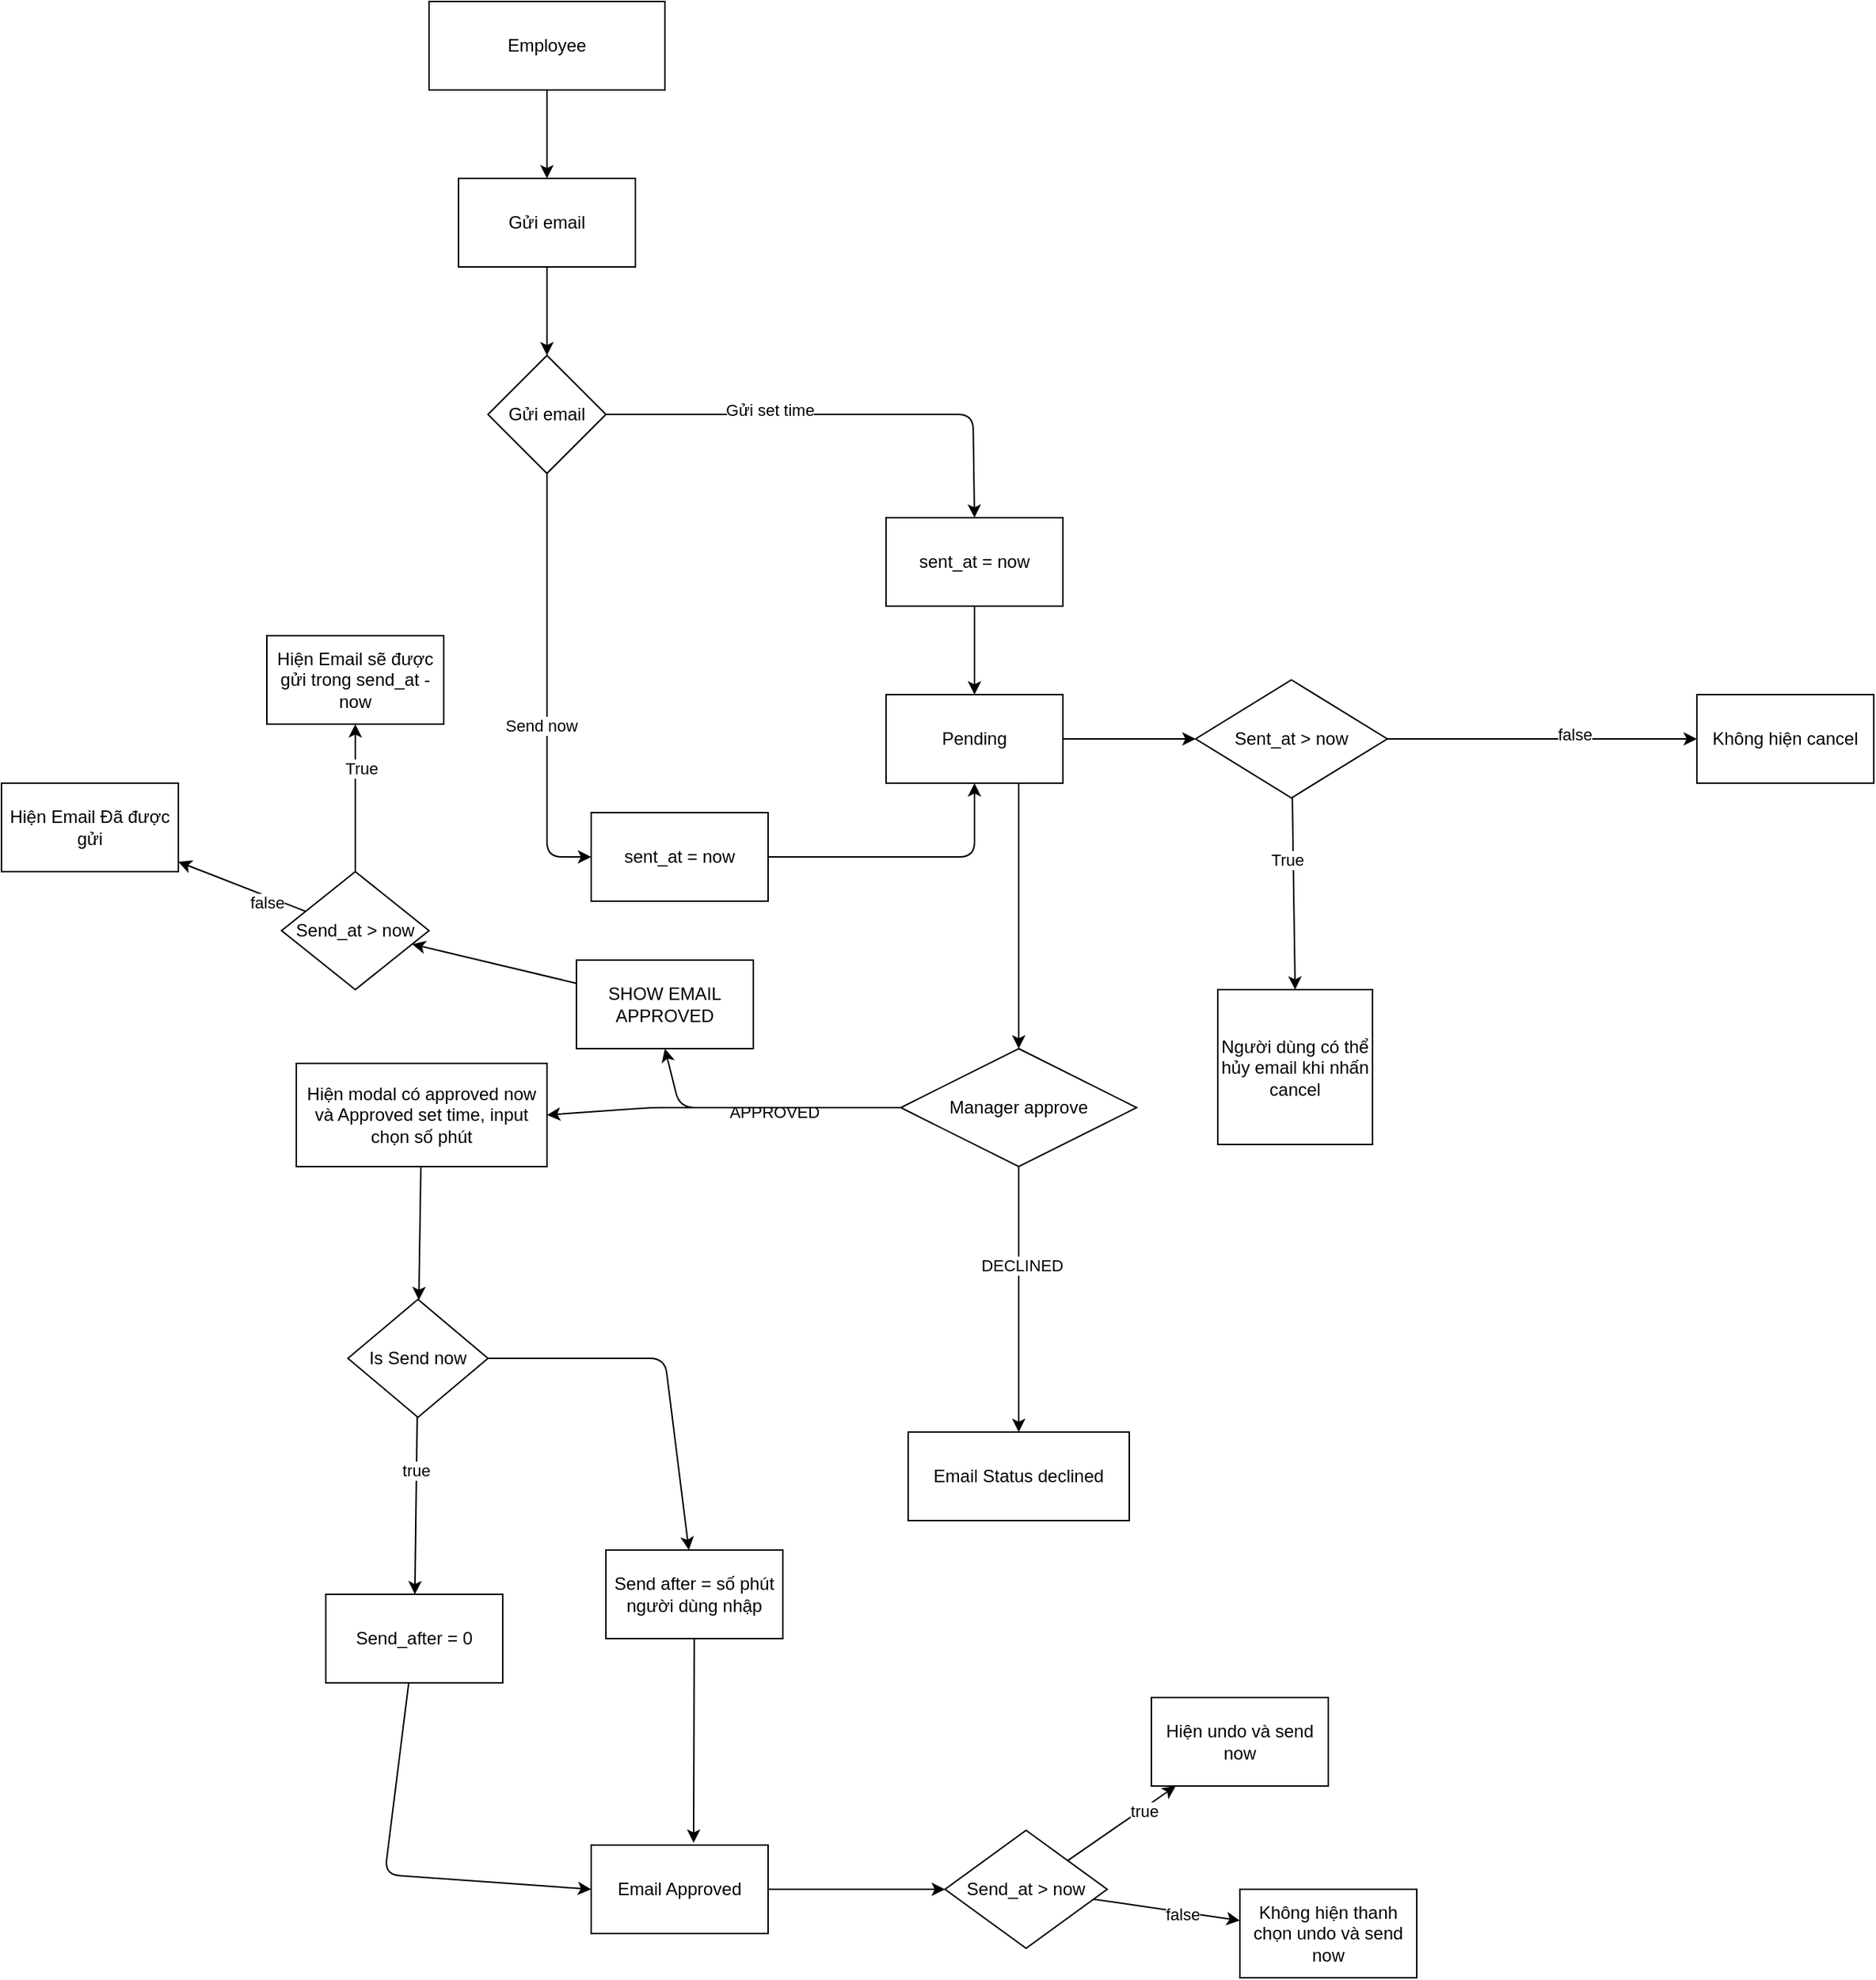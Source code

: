 <mxfile>
    <diagram id="OUF3Tba1tC0PUzbalyhK" name="Page-1">
        <mxGraphModel dx="5089" dy="1397" grid="1" gridSize="10" guides="1" tooltips="1" connect="1" arrows="1" fold="1" page="1" pageScale="1" pageWidth="3300" pageHeight="4681" math="0" shadow="0">
            <root>
                <mxCell id="0"/>
                <mxCell id="1" parent="0"/>
                <mxCell id="12" style="edgeStyle=none;html=1;entryX=0.5;entryY=0;entryDx=0;entryDy=0;" parent="1" source="2" target="3" edge="1">
                    <mxGeometry relative="1" as="geometry"/>
                </mxCell>
                <mxCell id="2" value="Employee" style="rounded=0;whiteSpace=wrap;html=1;" parent="1" vertex="1">
                    <mxGeometry x="170" y="280" width="160" height="60" as="geometry"/>
                </mxCell>
                <mxCell id="13" style="edgeStyle=none;html=1;entryX=0.5;entryY=0;entryDx=0;entryDy=0;" parent="1" source="3" target="9" edge="1">
                    <mxGeometry relative="1" as="geometry"/>
                </mxCell>
                <mxCell id="3" value="Gửi email" style="rounded=0;whiteSpace=wrap;html=1;" parent="1" vertex="1">
                    <mxGeometry x="190" y="400" width="120" height="60" as="geometry"/>
                </mxCell>
                <mxCell id="14" style="edgeStyle=none;html=1;entryX=0.5;entryY=0;entryDx=0;entryDy=0;" parent="1" source="9" target="24" edge="1">
                    <mxGeometry relative="1" as="geometry">
                        <mxPoint x="610" y="560" as="targetPoint"/>
                        <Array as="points">
                            <mxPoint x="539" y="560"/>
                        </Array>
                    </mxGeometry>
                </mxCell>
                <mxCell id="15" value="Gửi set time" style="edgeLabel;html=1;align=center;verticalAlign=middle;resizable=0;points=[];" parent="14" vertex="1" connectable="0">
                    <mxGeometry x="-0.304" y="3" relative="1" as="geometry">
                        <mxPoint as="offset"/>
                    </mxGeometry>
                </mxCell>
                <mxCell id="19" style="edgeStyle=none;html=1;exitX=0.5;exitY=1;exitDx=0;exitDy=0;entryX=0;entryY=0.5;entryDx=0;entryDy=0;" parent="1" source="9" target="22" edge="1">
                    <mxGeometry relative="1" as="geometry">
                        <mxPoint x="250.294" y="710" as="targetPoint"/>
                        <Array as="points">
                            <mxPoint x="250" y="860"/>
                        </Array>
                    </mxGeometry>
                </mxCell>
                <mxCell id="20" value="Send now&lt;br&gt;" style="edgeLabel;html=1;align=center;verticalAlign=middle;resizable=0;points=[];" parent="19" vertex="1" connectable="0">
                    <mxGeometry x="0.177" y="-4" relative="1" as="geometry">
                        <mxPoint as="offset"/>
                    </mxGeometry>
                </mxCell>
                <mxCell id="9" value="&lt;span&gt;Gửi email&lt;/span&gt;" style="rhombus;whiteSpace=wrap;html=1;" parent="1" vertex="1">
                    <mxGeometry x="210" y="520" width="80" height="80" as="geometry"/>
                </mxCell>
                <mxCell id="28" style="edgeStyle=none;html=1;entryX=0;entryY=0.5;entryDx=0;entryDy=0;" parent="1" source="21" target="27" edge="1">
                    <mxGeometry relative="1" as="geometry"/>
                </mxCell>
                <mxCell id="40" style="edgeStyle=none;html=1;exitX=0.75;exitY=1;exitDx=0;exitDy=0;entryX=0.5;entryY=0;entryDx=0;entryDy=0;" parent="1" source="21" target="42" edge="1">
                    <mxGeometry relative="1" as="geometry">
                        <mxPoint x="570.294" y="990" as="targetPoint"/>
                    </mxGeometry>
                </mxCell>
                <mxCell id="21" value="Pending" style="rounded=0;whiteSpace=wrap;html=1;" parent="1" vertex="1">
                    <mxGeometry x="480" y="750" width="120" height="60" as="geometry"/>
                </mxCell>
                <mxCell id="26" style="edgeStyle=none;html=1;exitX=1;exitY=0.5;exitDx=0;exitDy=0;entryX=0.5;entryY=1;entryDx=0;entryDy=0;" parent="1" source="22" target="21" edge="1">
                    <mxGeometry relative="1" as="geometry">
                        <Array as="points">
                            <mxPoint x="540" y="860"/>
                        </Array>
                    </mxGeometry>
                </mxCell>
                <mxCell id="22" value="sent_at = now" style="rounded=0;whiteSpace=wrap;html=1;" parent="1" vertex="1">
                    <mxGeometry x="280" y="830" width="120" height="60" as="geometry"/>
                </mxCell>
                <mxCell id="25" style="edgeStyle=none;html=1;" parent="1" source="24" target="21" edge="1">
                    <mxGeometry relative="1" as="geometry"/>
                </mxCell>
                <mxCell id="24" value="sent_at = now" style="rounded=0;whiteSpace=wrap;html=1;" parent="1" vertex="1">
                    <mxGeometry x="480" y="630" width="120" height="60" as="geometry"/>
                </mxCell>
                <mxCell id="30" style="edgeStyle=none;html=1;entryX=0.5;entryY=0;entryDx=0;entryDy=0;" parent="1" source="27" target="32" edge="1">
                    <mxGeometry relative="1" as="geometry">
                        <mxPoint x="755" y="1041.882" as="targetPoint"/>
                    </mxGeometry>
                </mxCell>
                <mxCell id="31" value="True" style="edgeLabel;html=1;align=center;verticalAlign=middle;resizable=0;points=[];" parent="30" vertex="1" connectable="0">
                    <mxGeometry x="-0.355" y="-4" relative="1" as="geometry">
                        <mxPoint as="offset"/>
                    </mxGeometry>
                </mxCell>
                <mxCell id="33" style="edgeStyle=none;html=1;" parent="1" source="27" edge="1">
                    <mxGeometry relative="1" as="geometry">
                        <mxPoint x="1030" y="780" as="targetPoint"/>
                    </mxGeometry>
                </mxCell>
                <mxCell id="34" value="false" style="edgeLabel;html=1;align=center;verticalAlign=middle;resizable=0;points=[];" parent="33" vertex="1" connectable="0">
                    <mxGeometry x="0.209" y="3" relative="1" as="geometry">
                        <mxPoint as="offset"/>
                    </mxGeometry>
                </mxCell>
                <mxCell id="27" value="Sent_at &amp;gt; now" style="rhombus;whiteSpace=wrap;html=1;" parent="1" vertex="1">
                    <mxGeometry x="690" y="740" width="130" height="80" as="geometry"/>
                </mxCell>
                <mxCell id="32" value="Người dùng có thể hủy email khi nhấn cancel" style="whiteSpace=wrap;html=1;aspect=fixed;" parent="1" vertex="1">
                    <mxGeometry x="705" y="950" width="105" height="105" as="geometry"/>
                </mxCell>
                <mxCell id="35" value="Không hiện cancel" style="rounded=0;whiteSpace=wrap;html=1;" parent="1" vertex="1">
                    <mxGeometry x="1030" y="750" width="120" height="60" as="geometry"/>
                </mxCell>
                <mxCell id="43" style="edgeStyle=none;html=1;entryX=1;entryY=0.5;entryDx=0;entryDy=0;" parent="1" source="42" target="47" edge="1">
                    <mxGeometry relative="1" as="geometry">
                        <mxPoint x="260" y="1030" as="targetPoint"/>
                        <Array as="points">
                            <mxPoint x="350" y="1030"/>
                            <mxPoint x="320" y="1030"/>
                        </Array>
                    </mxGeometry>
                </mxCell>
                <mxCell id="44" value="APPROVED" style="edgeLabel;html=1;align=center;verticalAlign=middle;resizable=0;points=[];" parent="43" vertex="1" connectable="0">
                    <mxGeometry x="-0.282" y="3" relative="1" as="geometry">
                        <mxPoint as="offset"/>
                    </mxGeometry>
                </mxCell>
                <mxCell id="45" style="edgeStyle=none;html=1;entryX=0.5;entryY=0;entryDx=0;entryDy=0;" parent="1" source="42" target="48" edge="1">
                    <mxGeometry relative="1" as="geometry">
                        <mxPoint x="570" y="1230" as="targetPoint"/>
                    </mxGeometry>
                </mxCell>
                <mxCell id="46" value="DECLINED" style="edgeLabel;html=1;align=center;verticalAlign=middle;resizable=0;points=[];" parent="45" vertex="1" connectable="0">
                    <mxGeometry x="-0.263" y="2" relative="1" as="geometry">
                        <mxPoint as="offset"/>
                    </mxGeometry>
                </mxCell>
                <mxCell id="77" style="edgeStyle=none;html=1;entryX=0.5;entryY=1;entryDx=0;entryDy=0;" parent="1" source="42" target="75" edge="1">
                    <mxGeometry relative="1" as="geometry">
                        <Array as="points">
                            <mxPoint x="340" y="1030"/>
                        </Array>
                    </mxGeometry>
                </mxCell>
                <mxCell id="42" value="Manager approve" style="rhombus;whiteSpace=wrap;html=1;" parent="1" vertex="1">
                    <mxGeometry x="490" y="990" width="160" height="80" as="geometry"/>
                </mxCell>
                <mxCell id="52" style="edgeStyle=none;html=1;" parent="1" source="47" target="53" edge="1">
                    <mxGeometry relative="1" as="geometry">
                        <mxPoint x="165" y="1310" as="targetPoint"/>
                    </mxGeometry>
                </mxCell>
                <mxCell id="47" value="Hiện modal có approved now&lt;br&gt;và Approved set time, input chọn số phút" style="rounded=0;whiteSpace=wrap;html=1;" parent="1" vertex="1">
                    <mxGeometry x="80" y="1000" width="170" height="70" as="geometry"/>
                </mxCell>
                <mxCell id="48" value="Email Status declined" style="rounded=0;whiteSpace=wrap;html=1;" parent="1" vertex="1">
                    <mxGeometry x="495" y="1250" width="150" height="60" as="geometry"/>
                </mxCell>
                <mxCell id="54" style="edgeStyle=none;html=1;" parent="1" source="53" target="56" edge="1">
                    <mxGeometry relative="1" as="geometry">
                        <mxPoint x="160" y="1390" as="targetPoint"/>
                    </mxGeometry>
                </mxCell>
                <mxCell id="55" value="true" style="edgeLabel;html=1;align=center;verticalAlign=middle;resizable=0;points=[];" parent="54" vertex="1" connectable="0">
                    <mxGeometry x="-0.396" y="-1" relative="1" as="geometry">
                        <mxPoint as="offset"/>
                    </mxGeometry>
                </mxCell>
                <mxCell id="57" style="edgeStyle=none;html=1;" parent="1" source="53" target="58" edge="1">
                    <mxGeometry relative="1" as="geometry">
                        <mxPoint x="350" y="1360" as="targetPoint"/>
                        <Array as="points">
                            <mxPoint x="330" y="1200"/>
                        </Array>
                    </mxGeometry>
                </mxCell>
                <mxCell id="53" value="Is Send now" style="rhombus;whiteSpace=wrap;html=1;" parent="1" vertex="1">
                    <mxGeometry x="115" y="1160" width="95" height="80" as="geometry"/>
                </mxCell>
                <mxCell id="60" style="edgeStyle=none;html=1;entryX=0;entryY=0.5;entryDx=0;entryDy=0;" parent="1" source="56" target="59" edge="1">
                    <mxGeometry relative="1" as="geometry">
                        <Array as="points">
                            <mxPoint x="140" y="1550"/>
                        </Array>
                    </mxGeometry>
                </mxCell>
                <mxCell id="56" value="Send_after = 0" style="rounded=0;whiteSpace=wrap;html=1;" parent="1" vertex="1">
                    <mxGeometry x="100" y="1360" width="120" height="60" as="geometry"/>
                </mxCell>
                <mxCell id="61" style="edgeStyle=none;html=1;entryX=0.579;entryY=-0.025;entryDx=0;entryDy=0;entryPerimeter=0;" parent="1" source="58" target="59" edge="1">
                    <mxGeometry relative="1" as="geometry"/>
                </mxCell>
                <mxCell id="58" value="Send after = số phút người dùng nhập" style="rounded=0;whiteSpace=wrap;html=1;" parent="1" vertex="1">
                    <mxGeometry x="290" y="1330" width="120" height="60" as="geometry"/>
                </mxCell>
                <mxCell id="62" style="edgeStyle=none;html=1;" parent="1" source="59" target="63" edge="1">
                    <mxGeometry relative="1" as="geometry">
                        <mxPoint x="560" y="1560" as="targetPoint"/>
                    </mxGeometry>
                </mxCell>
                <mxCell id="59" value="Email Approved" style="rounded=0;whiteSpace=wrap;html=1;" parent="1" vertex="1">
                    <mxGeometry x="280" y="1530" width="120" height="60" as="geometry"/>
                </mxCell>
                <mxCell id="64" style="edgeStyle=none;html=1;" parent="1" source="63" target="67" edge="1">
                    <mxGeometry relative="1" as="geometry">
                        <mxPoint x="680" y="1480.345" as="targetPoint"/>
                    </mxGeometry>
                </mxCell>
                <mxCell id="65" value="true" style="edgeLabel;html=1;align=center;verticalAlign=middle;resizable=0;points=[];" parent="64" vertex="1" connectable="0">
                    <mxGeometry x="0.385" y="-1" relative="1" as="geometry">
                        <mxPoint as="offset"/>
                    </mxGeometry>
                </mxCell>
                <mxCell id="68" style="edgeStyle=none;html=1;" parent="1" source="63" target="70" edge="1">
                    <mxGeometry relative="1" as="geometry">
                        <mxPoint x="740" y="1620" as="targetPoint"/>
                    </mxGeometry>
                </mxCell>
                <mxCell id="69" value="false" style="edgeLabel;html=1;align=center;verticalAlign=middle;resizable=0;points=[];" parent="68" vertex="1" connectable="0">
                    <mxGeometry x="0.203" y="-1" relative="1" as="geometry">
                        <mxPoint as="offset"/>
                    </mxGeometry>
                </mxCell>
                <mxCell id="63" value="Send_at &amp;gt; now" style="rhombus;whiteSpace=wrap;html=1;" parent="1" vertex="1">
                    <mxGeometry x="520" y="1520" width="110" height="80" as="geometry"/>
                </mxCell>
                <mxCell id="67" value="Hiện undo và send now" style="rounded=0;whiteSpace=wrap;html=1;" parent="1" vertex="1">
                    <mxGeometry x="660" y="1430.005" width="120" height="60" as="geometry"/>
                </mxCell>
                <mxCell id="70" value="Không hiện thanh chọn undo và send now" style="rounded=0;whiteSpace=wrap;html=1;" parent="1" vertex="1">
                    <mxGeometry x="720" y="1560" width="120" height="60" as="geometry"/>
                </mxCell>
                <mxCell id="79" style="edgeStyle=none;html=1;" edge="1" parent="1" source="75" target="80">
                    <mxGeometry relative="1" as="geometry">
                        <mxPoint x="160" y="950" as="targetPoint"/>
                    </mxGeometry>
                </mxCell>
                <mxCell id="75" value="SHOW EMAIL APPROVED" style="whiteSpace=wrap;html=1;" parent="1" vertex="1">
                    <mxGeometry x="270" y="930" width="120" height="60" as="geometry"/>
                </mxCell>
                <mxCell id="81" style="edgeStyle=none;html=1;" edge="1" parent="1" source="80" target="83">
                    <mxGeometry relative="1" as="geometry">
                        <mxPoint x="120" y="740" as="targetPoint"/>
                    </mxGeometry>
                </mxCell>
                <mxCell id="82" value="True" style="edgeLabel;html=1;align=center;verticalAlign=middle;resizable=0;points=[];" vertex="1" connectable="0" parent="81">
                    <mxGeometry x="0.403" y="-4" relative="1" as="geometry">
                        <mxPoint as="offset"/>
                    </mxGeometry>
                </mxCell>
                <mxCell id="84" style="edgeStyle=none;html=1;" edge="1" parent="1" source="80" target="85">
                    <mxGeometry relative="1" as="geometry">
                        <mxPoint x="-60" y="900" as="targetPoint"/>
                    </mxGeometry>
                </mxCell>
                <mxCell id="86" value="false" style="edgeLabel;html=1;align=center;verticalAlign=middle;resizable=0;points=[];" vertex="1" connectable="0" parent="84">
                    <mxGeometry x="-0.415" y="4" relative="1" as="geometry">
                        <mxPoint as="offset"/>
                    </mxGeometry>
                </mxCell>
                <mxCell id="80" value="Send_at &amp;gt; now" style="rhombus;whiteSpace=wrap;html=1;" vertex="1" parent="1">
                    <mxGeometry x="70" y="870" width="100" height="80" as="geometry"/>
                </mxCell>
                <mxCell id="83" value="Hiện Email sẽ được gửi trong send_at - now" style="rounded=0;whiteSpace=wrap;html=1;" vertex="1" parent="1">
                    <mxGeometry x="60" y="710" width="120" height="60" as="geometry"/>
                </mxCell>
                <mxCell id="85" value="Hiện Email Đã được gửi" style="rounded=0;whiteSpace=wrap;html=1;" vertex="1" parent="1">
                    <mxGeometry x="-120" y="810" width="120" height="60" as="geometry"/>
                </mxCell>
            </root>
        </mxGraphModel>
    </diagram>
</mxfile>